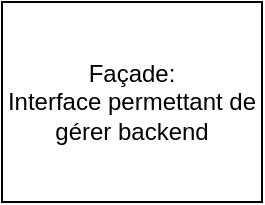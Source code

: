 <mxfile version="17.4.2" type="github"><diagram id="MInBh1SqWbQjp1WLOZTz" name="Page-1"><mxGraphModel dx="1102" dy="546" grid="1" gridSize="10" guides="1" tooltips="1" connect="1" arrows="1" fold="1" page="1" pageScale="1" pageWidth="1169" pageHeight="827" math="0" shadow="0"><root><mxCell id="0"/><mxCell id="1" parent="0"/><mxCell id="dHW5bmCrXBDn3EMq-nTH-1" value="&lt;div&gt;Façade:&lt;/div&gt;&lt;div&gt;Interface permettant de gérer backend&lt;br&gt;&lt;/div&gt;" style="rounded=0;whiteSpace=wrap;html=1;fontFamily=Helvetica;" parent="1" vertex="1"><mxGeometry x="650" y="340" width="130" height="100" as="geometry"/></mxCell></root></mxGraphModel></diagram></mxfile>